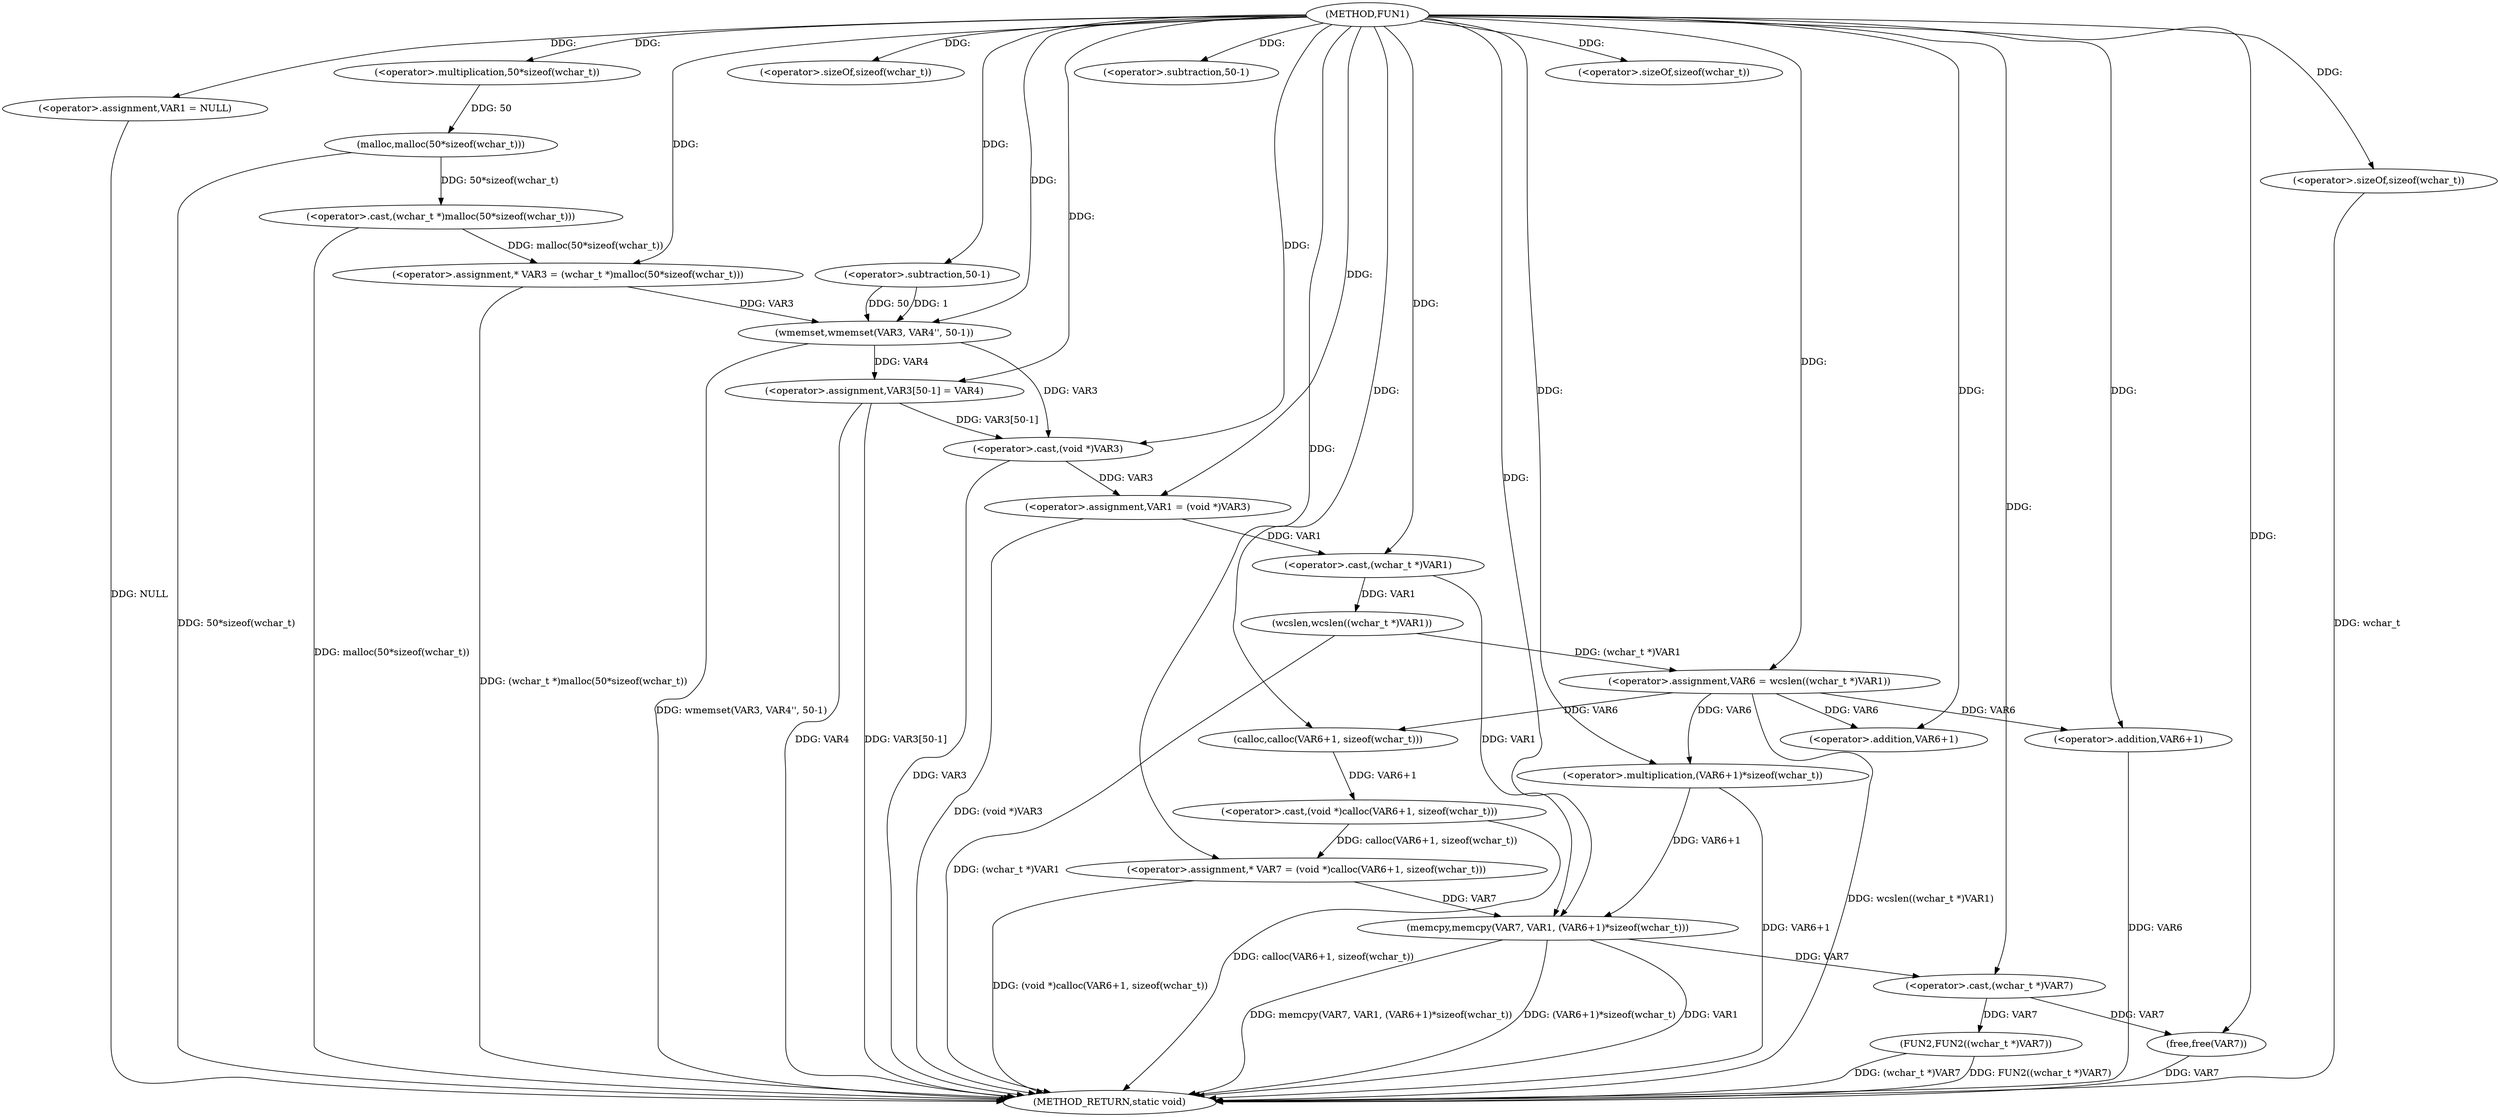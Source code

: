 digraph FUN1 {  
"1000100" [label = "(METHOD,FUN1)" ]
"1000173" [label = "(METHOD_RETURN,static void)" ]
"1000103" [label = "(<operator>.assignment,VAR1 = NULL)" ]
"1000110" [label = "(<operator>.assignment,* VAR3 = (wchar_t *)malloc(50*sizeof(wchar_t)))" ]
"1000112" [label = "(<operator>.cast,(wchar_t *)malloc(50*sizeof(wchar_t)))" ]
"1000114" [label = "(malloc,malloc(50*sizeof(wchar_t)))" ]
"1000115" [label = "(<operator>.multiplication,50*sizeof(wchar_t))" ]
"1000117" [label = "(<operator>.sizeOf,sizeof(wchar_t))" ]
"1000119" [label = "(wmemset,wmemset(VAR3, VAR4'', 50-1))" ]
"1000122" [label = "(<operator>.subtraction,50-1)" ]
"1000125" [label = "(<operator>.assignment,VAR3[50-1] = VAR4)" ]
"1000128" [label = "(<operator>.subtraction,50-1)" ]
"1000132" [label = "(<operator>.assignment,VAR1 = (void *)VAR3)" ]
"1000134" [label = "(<operator>.cast,(void *)VAR3)" ]
"1000141" [label = "(<operator>.assignment,VAR6 = wcslen((wchar_t *)VAR1))" ]
"1000143" [label = "(wcslen,wcslen((wchar_t *)VAR1))" ]
"1000144" [label = "(<operator>.cast,(wchar_t *)VAR1)" ]
"1000148" [label = "(<operator>.assignment,* VAR7 = (void *)calloc(VAR6+1, sizeof(wchar_t)))" ]
"1000150" [label = "(<operator>.cast,(void *)calloc(VAR6+1, sizeof(wchar_t)))" ]
"1000152" [label = "(calloc,calloc(VAR6+1, sizeof(wchar_t)))" ]
"1000153" [label = "(<operator>.addition,VAR6+1)" ]
"1000156" [label = "(<operator>.sizeOf,sizeof(wchar_t))" ]
"1000158" [label = "(memcpy,memcpy(VAR7, VAR1, (VAR6+1)*sizeof(wchar_t)))" ]
"1000161" [label = "(<operator>.multiplication,(VAR6+1)*sizeof(wchar_t))" ]
"1000162" [label = "(<operator>.addition,VAR6+1)" ]
"1000165" [label = "(<operator>.sizeOf,sizeof(wchar_t))" ]
"1000167" [label = "(FUN2,FUN2((wchar_t *)VAR7))" ]
"1000168" [label = "(<operator>.cast,(wchar_t *)VAR7)" ]
"1000171" [label = "(free,free(VAR7))" ]
  "1000171" -> "1000173"  [ label = "DDG: VAR7"] 
  "1000103" -> "1000173"  [ label = "DDG: NULL"] 
  "1000114" -> "1000173"  [ label = "DDG: 50*sizeof(wchar_t)"] 
  "1000110" -> "1000173"  [ label = "DDG: (wchar_t *)malloc(50*sizeof(wchar_t))"] 
  "1000148" -> "1000173"  [ label = "DDG: (void *)calloc(VAR6+1, sizeof(wchar_t))"] 
  "1000119" -> "1000173"  [ label = "DDG: wmemset(VAR3, VAR4'', 50-1)"] 
  "1000158" -> "1000173"  [ label = "DDG: (VAR6+1)*sizeof(wchar_t)"] 
  "1000167" -> "1000173"  [ label = "DDG: (wchar_t *)VAR7"] 
  "1000125" -> "1000173"  [ label = "DDG: VAR3[50-1]"] 
  "1000112" -> "1000173"  [ label = "DDG: malloc(50*sizeof(wchar_t))"] 
  "1000158" -> "1000173"  [ label = "DDG: VAR1"] 
  "1000165" -> "1000173"  [ label = "DDG: wchar_t"] 
  "1000150" -> "1000173"  [ label = "DDG: calloc(VAR6+1, sizeof(wchar_t))"] 
  "1000143" -> "1000173"  [ label = "DDG: (wchar_t *)VAR1"] 
  "1000167" -> "1000173"  [ label = "DDG: FUN2((wchar_t *)VAR7)"] 
  "1000132" -> "1000173"  [ label = "DDG: (void *)VAR3"] 
  "1000158" -> "1000173"  [ label = "DDG: memcpy(VAR7, VAR1, (VAR6+1)*sizeof(wchar_t))"] 
  "1000141" -> "1000173"  [ label = "DDG: wcslen((wchar_t *)VAR1)"] 
  "1000134" -> "1000173"  [ label = "DDG: VAR3"] 
  "1000162" -> "1000173"  [ label = "DDG: VAR6"] 
  "1000161" -> "1000173"  [ label = "DDG: VAR6+1"] 
  "1000125" -> "1000173"  [ label = "DDG: VAR4"] 
  "1000100" -> "1000103"  [ label = "DDG: "] 
  "1000112" -> "1000110"  [ label = "DDG: malloc(50*sizeof(wchar_t))"] 
  "1000100" -> "1000110"  [ label = "DDG: "] 
  "1000114" -> "1000112"  [ label = "DDG: 50*sizeof(wchar_t)"] 
  "1000115" -> "1000114"  [ label = "DDG: 50"] 
  "1000100" -> "1000115"  [ label = "DDG: "] 
  "1000100" -> "1000117"  [ label = "DDG: "] 
  "1000110" -> "1000119"  [ label = "DDG: VAR3"] 
  "1000100" -> "1000119"  [ label = "DDG: "] 
  "1000122" -> "1000119"  [ label = "DDG: 50"] 
  "1000122" -> "1000119"  [ label = "DDG: 1"] 
  "1000100" -> "1000122"  [ label = "DDG: "] 
  "1000119" -> "1000125"  [ label = "DDG: VAR4"] 
  "1000100" -> "1000125"  [ label = "DDG: "] 
  "1000100" -> "1000128"  [ label = "DDG: "] 
  "1000134" -> "1000132"  [ label = "DDG: VAR3"] 
  "1000100" -> "1000132"  [ label = "DDG: "] 
  "1000125" -> "1000134"  [ label = "DDG: VAR3[50-1]"] 
  "1000119" -> "1000134"  [ label = "DDG: VAR3"] 
  "1000100" -> "1000134"  [ label = "DDG: "] 
  "1000143" -> "1000141"  [ label = "DDG: (wchar_t *)VAR1"] 
  "1000100" -> "1000141"  [ label = "DDG: "] 
  "1000144" -> "1000143"  [ label = "DDG: VAR1"] 
  "1000132" -> "1000144"  [ label = "DDG: VAR1"] 
  "1000100" -> "1000144"  [ label = "DDG: "] 
  "1000150" -> "1000148"  [ label = "DDG: calloc(VAR6+1, sizeof(wchar_t))"] 
  "1000100" -> "1000148"  [ label = "DDG: "] 
  "1000152" -> "1000150"  [ label = "DDG: VAR6+1"] 
  "1000141" -> "1000152"  [ label = "DDG: VAR6"] 
  "1000100" -> "1000152"  [ label = "DDG: "] 
  "1000141" -> "1000153"  [ label = "DDG: VAR6"] 
  "1000100" -> "1000153"  [ label = "DDG: "] 
  "1000100" -> "1000156"  [ label = "DDG: "] 
  "1000148" -> "1000158"  [ label = "DDG: VAR7"] 
  "1000100" -> "1000158"  [ label = "DDG: "] 
  "1000144" -> "1000158"  [ label = "DDG: VAR1"] 
  "1000161" -> "1000158"  [ label = "DDG: VAR6+1"] 
  "1000100" -> "1000161"  [ label = "DDG: "] 
  "1000141" -> "1000161"  [ label = "DDG: VAR6"] 
  "1000100" -> "1000162"  [ label = "DDG: "] 
  "1000141" -> "1000162"  [ label = "DDG: VAR6"] 
  "1000100" -> "1000165"  [ label = "DDG: "] 
  "1000168" -> "1000167"  [ label = "DDG: VAR7"] 
  "1000158" -> "1000168"  [ label = "DDG: VAR7"] 
  "1000100" -> "1000168"  [ label = "DDG: "] 
  "1000168" -> "1000171"  [ label = "DDG: VAR7"] 
  "1000100" -> "1000171"  [ label = "DDG: "] 
}
